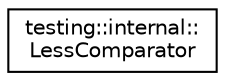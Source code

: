 digraph "Graphical Class Hierarchy"
{
  edge [fontname="Helvetica",fontsize="10",labelfontname="Helvetica",labelfontsize="10"];
  node [fontname="Helvetica",fontsize="10",shape=record];
  rankdir="LR";
  Node1 [label="testing::internal::\lLessComparator",height=0.2,width=0.4,color="black", fillcolor="white", style="filled",URL="$structtesting_1_1internal_1_1_less_comparator.html"];
}
